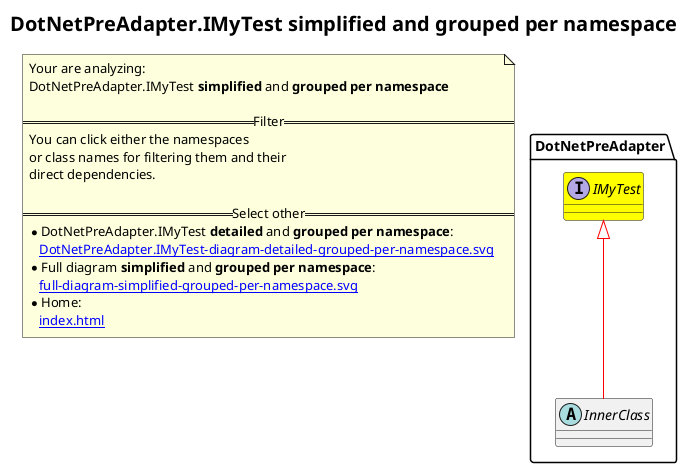 @startuml
skinparam linetype ortho
title <size:20>DotNetPreAdapter.IMyTest **simplified** and **grouped per namespace**</size>
note "Your are analyzing:\nDotNetPreAdapter.IMyTest **simplified** and **grouped per namespace**\n\n==Filter==\nYou can click either the namespaces \nor class names for filtering them and their\ndirect dependencies.\n\n==Select other==\n* DotNetPreAdapter.IMyTest **detailed** and **grouped per namespace**:\n   [[DotNetPreAdapter.IMyTest-diagram-detailed-grouped-per-namespace.svg]]\n* Full diagram **simplified** and **grouped per namespace**:\n   [[full-diagram-simplified-grouped-per-namespace.svg]]\n* Home:\n   [[index.html]]" as FloatingNote
namespace DotNetPreAdapter [[DotNetPreAdapter-diagram-simplified-grouped-per-namespace.svg]] {
interface DotNetPreAdapter.IMyTest [[DotNetPreAdapter.IMyTest-diagram-simplified-grouped-per-namespace.svg]] #yellow {
}
abstract class DotNetPreAdapter.InnerClass [[DotNetPreAdapter.InnerClass-diagram-simplified-grouped-per-namespace.svg]]  {
}
'Compared namespace DotNetPreAdapter [[DotNetPreAdapter-diagram-simplified-grouped-per-namespace.svg]] { with last element of }
' Closing all previous_sub_namespace_list namespace None because file analysis is finished.
' Closing namespace DotNetPreAdapter
}
 ' *************************************** 
 ' *************************************** 
 ' *************************************** 
' Class relations extracted from namespace:
' DotNetPreAdapter
DotNetPreAdapter.IMyTest <|-[#red]- DotNetPreAdapter.InnerClass
@enduml